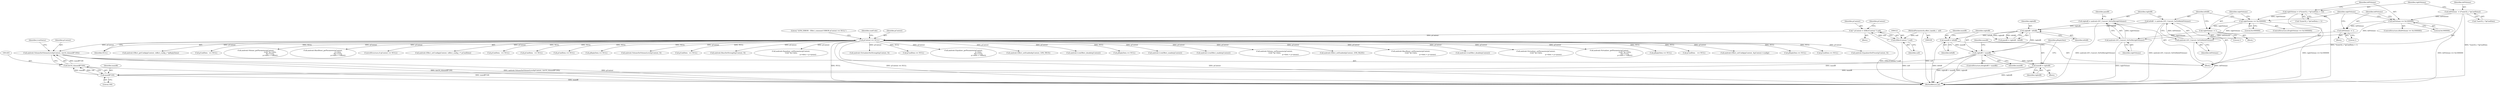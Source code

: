 digraph "0_Android_aeea52da00d210587fb3ed895de3d5f2e0264c88_4@pointer" {
"1001200" [label="(Call,android::VolumeSetVolumeLevel(pContext, (int16_t)(maxdB*100)))"];
"1000153" [label="(Call,pContext == NULL)"];
"1000118" [label="(Call,* pContext = (EffectContext *) self)"];
"1000120" [label="(Call,(EffectContext *) self)"];
"1000110" [label="(MethodParameterIn,effect_handle_t  self)"];
"1001202" [label="(Call,(int16_t)(maxdB*100))"];
"1001204" [label="(Call,maxdB*100)"];
"1001186" [label="(Call,rightdB > maxdB)"];
"1001179" [label="(Call,rightdB - leftdB)"];
"1001173" [label="(Call,rightdB = android::LVC_Convert_VolToDb(rightVolume))"];
"1001175" [label="(Call,android::LVC_Convert_VolToDb(rightVolume))"];
"1001162" [label="(Call,rightVolume == 0x1000000)"];
"1001145" [label="(Call,rightVolume = ((*((uint32_t *)pCmdData + 1))))"];
"1001166" [label="(Call,rightVolume -= 1)"];
"1001169" [label="(Call,leftdB  = android::LVC_Convert_VolToDb(leftVolume))"];
"1001171" [label="(Call,android::LVC_Convert_VolToDb(leftVolume))"];
"1001154" [label="(Call,leftVolume == 0x1000000)"];
"1001139" [label="(Call,leftVolume  = ((*(uint32_t *)pCmdData)))"];
"1001158" [label="(Call,leftVolume -= 1)"];
"1001182" [label="(Call,maxdB = leftdB)"];
"1001190" [label="(Call,maxdB = rightdB)"];
"1001192" [label="(Identifier,rightdB)"];
"1001206" [label="(Literal,100)"];
"1001159" [label="(Identifier,leftVolume)"];
"1001202" [label="(Call,(int16_t)(maxdB*100))"];
"1000212" [label="(Call,android::VirtualizerSetStrength(pContext, 0))"];
"1000695" [label="(Call,pCmdData == NULL)"];
"1000118" [label="(Call,* pContext = (EffectContext *) self)"];
"1001208" [label="(Identifier,LvmStatus)"];
"1000460" [label="(Call,android::Equalizer_getParameter(pContext,\n                                                             p->data,\n                                                             &p->vsize,\n                                                             p->data + voffset))"];
"1001171" [label="(Call,android::LVC_Convert_VolToDb(leftVolume))"];
"1001161" [label="(ControlStructure,if(rightVolume == 0x1000000))"];
"1001177" [label="(Call,pandB = rightdB - leftdB)"];
"1000843" [label="(Call,android::Effect_setEnabled(pContext, LVM_TRUE))"];
"1000950" [label="(Call,android::LvmEffect_disable(pContext))"];
"1001175" [label="(Call,android::LVC_Convert_VolToDb(rightVolume))"];
"1000850" [label="(Call,pReplyData == NULL)"];
"1000982" [label="(Call,android::LvmEffect_enable(pContext))"];
"1000116" [label="(Block,)"];
"1000154" [label="(Identifier,pContext)"];
"1001068" [label="(Call,android::LvmEffect_enable(pContext))"];
"1000800" [label="(Call,android::Volume_setParameter(pContext,\n (void *)p->data,\n                                                                 p->data + p->psize))"];
"1000873" [label="(Call,android::Effect_setEnabled(pContext, LVM_FALSE))"];
"1001157" [label="(Block,)"];
"1001204" [label="(Call,maxdB*100)"];
"1000581" [label="(Call,android::BassBoost_setParameter(pContext,\n (void *)p->data,\n                                                                    p->data + p->psize))"];
"1001140" [label="(Identifier,leftVolume)"];
"1001170" [label="(Identifier,leftdB)"];
"1001081" [label="(Block,)"];
"1001179" [label="(Call,rightdB - leftdB)"];
"1001166" [label="(Call,rightVolume -= 1)"];
"1001160" [label="(Literal,1)"];
"1001036" [label="(Call,android::LvmEffect_disable(pContext))"];
"1000120" [label="(Call,(EffectContext *) self)"];
"1000119" [label="(Identifier,pContext)"];
"1001168" [label="(Literal,1)"];
"1000672" [label="(Call,android::Virtualizer_setParameter(pContext,\n (void *)p->data,\n                                                                       p->data + p->psize))"];
"1001186" [label="(Call,rightdB > maxdB)"];
"1000433" [label="(Call,android::Virtualizer_getParameter(pContext,\n                                                               (void *)p->data,\n                                                               &p->vsize,\n                                                               p->data + voffset))"];
"1000168" [label="(Call,pReplyData == NULL)"];
"1001181" [label="(Identifier,leftdB)"];
"1001155" [label="(Identifier,leftVolume)"];
"1001172" [label="(Identifier,leftVolume)"];
"1000244" [label="(Call,pCmdData    == NULL)"];
"1001174" [label="(Identifier,rightdB)"];
"1000310" [label="(Call,android::Effect_setConfig(pContext, &pContext->config))"];
"1001185" [label="(ControlStructure,if(rightdB > maxdB))"];
"1001187" [label="(Identifier,rightdB)"];
"1000285" [label="(Call,pReplyData == NULL)"];
"1001108" [label="(Call,pCmdData == NULL)"];
"1001191" [label="(Identifier,maxdB)"];
"1001165" [label="(Block,)"];
"1000122" [label="(Identifier,self)"];
"1001147" [label="(Call,*((uint32_t *)pCmdData + 1))"];
"1001163" [label="(Identifier,rightVolume)"];
"1001184" [label="(Identifier,leftdB)"];
"1001189" [label="(Block,)"];
"1000222" [label="(Call,android::EqualizerSetPreset(pContext, 0))"];
"1000155" [label="(Identifier,NULL)"];
"1000303" [label="(Call,android::Effect_getConfig(pContext, (effect_config_t *)pReplyData))"];
"1000604" [label="(Call,pCmdData   == NULL)"];
"1000485" [label="(Call,android::Volume_getParameter(pContext,\n                                                          (void *)p->data,\n                                                          &p->vsize,\n                                                          p->data + voffset))"];
"1000110" [label="(MethodParameterIn,effect_handle_t  self)"];
"1001194" [label="(Identifier,pReplyData)"];
"1001167" [label="(Identifier,rightVolume)"];
"1001146" [label="(Identifier,rightVolume)"];
"1001183" [label="(Identifier,maxdB)"];
"1000153" [label="(Call,pContext == NULL)"];
"1001178" [label="(Identifier,pandB)"];
"1000127" [label="(Identifier,pContext)"];
"1001205" [label="(Identifier,maxdB)"];
"1001176" [label="(Identifier,rightVolume)"];
"1001260" [label="(MethodReturn,int)"];
"1000408" [label="(Call,android::BassBoost_getParameter(pContext,\n                                                             p->data,\n                                                             &p->vsize,\n                                                             p->data + voffset))"];
"1000152" [label="(ControlStructure,if (pContext == NULL))"];
"1000276" [label="(Call,android::Effect_setConfig(pContext, (effect_config_t *) pCmdData))"];
"1000524" [label="(Call,pCmdData   == NULL)"];
"1001153" [label="(ControlStructure,if(leftVolume == 0x1000000))"];
"1000158" [label="(Literal,\"\tLVM_ERROR : Effect_command ERROR pContext == NULL\")"];
"1000759" [label="(Call,pCmdData   == NULL)"];
"1001164" [label="(Literal,0x1000000)"];
"1000327" [label="(Call,pCmdData == NULL)"];
"1001201" [label="(Identifier,pContext)"];
"1001180" [label="(Identifier,rightdB)"];
"1001141" [label="(Call,*(uint32_t *)pCmdData)"];
"1001190" [label="(Call,maxdB = rightdB)"];
"1001169" [label="(Call,leftdB  = android::LVC_Convert_VolToDb(leftVolume))"];
"1001156" [label="(Literal,0x1000000)"];
"1001158" [label="(Call,leftVolume -= 1)"];
"1000820" [label="(Call,pReplyData == NULL)"];
"1001145" [label="(Call,rightVolume = ((*((uint32_t *)pCmdData + 1))))"];
"1000237" [label="(Call,android::VolumeSetVolumeLevel(pContext, 0))"];
"1001200" [label="(Call,android::VolumeSetVolumeLevel(pContext, (int16_t)(maxdB*100)))"];
"1001173" [label="(Call,rightdB = android::LVC_Convert_VolToDb(rightVolume))"];
"1001154" [label="(Call,leftVolume == 0x1000000)"];
"1001182" [label="(Call,maxdB = leftdB)"];
"1001139" [label="(Call,leftVolume  = ((*(uint32_t *)pCmdData)))"];
"1001162" [label="(Call,rightVolume == 0x1000000)"];
"1000163" [label="(Identifier,cmdCode)"];
"1000882" [label="(Call,pCmdData   == NULL)"];
"1000202" [label="(Call,android::BassSetStrength(pContext, 0))"];
"1000736" [label="(Call,android::Equalizer_setParameter(pContext,\n (void *)p->data,\n                                                                     p->data + p->psize))"];
"1001188" [label="(Identifier,maxdB)"];
"1001200" -> "1001081"  [label="AST: "];
"1001200" -> "1001202"  [label="CFG: "];
"1001201" -> "1001200"  [label="AST: "];
"1001202" -> "1001200"  [label="AST: "];
"1001208" -> "1001200"  [label="CFG: "];
"1001200" -> "1001260"  [label="DDG: (int16_t)(maxdB*100)"];
"1001200" -> "1001260"  [label="DDG: android::VolumeSetVolumeLevel(pContext, (int16_t)(maxdB*100))"];
"1001200" -> "1001260"  [label="DDG: pContext"];
"1000153" -> "1001200"  [label="DDG: pContext"];
"1001202" -> "1001200"  [label="DDG: maxdB*100"];
"1000153" -> "1000152"  [label="AST: "];
"1000153" -> "1000155"  [label="CFG: "];
"1000154" -> "1000153"  [label="AST: "];
"1000155" -> "1000153"  [label="AST: "];
"1000158" -> "1000153"  [label="CFG: "];
"1000163" -> "1000153"  [label="CFG: "];
"1000153" -> "1001260"  [label="DDG: NULL"];
"1000153" -> "1001260"  [label="DDG: pContext == NULL"];
"1000153" -> "1001260"  [label="DDG: pContext"];
"1000118" -> "1000153"  [label="DDG: pContext"];
"1000153" -> "1000168"  [label="DDG: NULL"];
"1000153" -> "1000202"  [label="DDG: pContext"];
"1000153" -> "1000212"  [label="DDG: pContext"];
"1000153" -> "1000222"  [label="DDG: pContext"];
"1000153" -> "1000237"  [label="DDG: pContext"];
"1000153" -> "1000244"  [label="DDG: NULL"];
"1000153" -> "1000276"  [label="DDG: pContext"];
"1000153" -> "1000285"  [label="DDG: NULL"];
"1000153" -> "1000303"  [label="DDG: pContext"];
"1000153" -> "1000310"  [label="DDG: pContext"];
"1000153" -> "1000327"  [label="DDG: NULL"];
"1000153" -> "1000408"  [label="DDG: pContext"];
"1000153" -> "1000433"  [label="DDG: pContext"];
"1000153" -> "1000460"  [label="DDG: pContext"];
"1000153" -> "1000485"  [label="DDG: pContext"];
"1000153" -> "1000524"  [label="DDG: NULL"];
"1000153" -> "1000581"  [label="DDG: pContext"];
"1000153" -> "1000604"  [label="DDG: NULL"];
"1000153" -> "1000672"  [label="DDG: pContext"];
"1000153" -> "1000695"  [label="DDG: NULL"];
"1000153" -> "1000736"  [label="DDG: pContext"];
"1000153" -> "1000759"  [label="DDG: NULL"];
"1000153" -> "1000800"  [label="DDG: pContext"];
"1000153" -> "1000820"  [label="DDG: NULL"];
"1000153" -> "1000843"  [label="DDG: pContext"];
"1000153" -> "1000850"  [label="DDG: NULL"];
"1000153" -> "1000873"  [label="DDG: pContext"];
"1000153" -> "1000882"  [label="DDG: NULL"];
"1000153" -> "1000950"  [label="DDG: pContext"];
"1000153" -> "1000982"  [label="DDG: pContext"];
"1000153" -> "1001036"  [label="DDG: pContext"];
"1000153" -> "1001068"  [label="DDG: pContext"];
"1000153" -> "1001108"  [label="DDG: NULL"];
"1000118" -> "1000116"  [label="AST: "];
"1000118" -> "1000120"  [label="CFG: "];
"1000119" -> "1000118"  [label="AST: "];
"1000120" -> "1000118"  [label="AST: "];
"1000127" -> "1000118"  [label="CFG: "];
"1000118" -> "1001260"  [label="DDG: (EffectContext *) self"];
"1000120" -> "1000118"  [label="DDG: self"];
"1000120" -> "1000122"  [label="CFG: "];
"1000121" -> "1000120"  [label="AST: "];
"1000122" -> "1000120"  [label="AST: "];
"1000120" -> "1001260"  [label="DDG: self"];
"1000110" -> "1000120"  [label="DDG: self"];
"1000110" -> "1000109"  [label="AST: "];
"1000110" -> "1001260"  [label="DDG: self"];
"1001202" -> "1001204"  [label="CFG: "];
"1001203" -> "1001202"  [label="AST: "];
"1001204" -> "1001202"  [label="AST: "];
"1001202" -> "1001260"  [label="DDG: maxdB*100"];
"1001204" -> "1001202"  [label="DDG: maxdB"];
"1001204" -> "1001202"  [label="DDG: 100"];
"1001204" -> "1001206"  [label="CFG: "];
"1001205" -> "1001204"  [label="AST: "];
"1001206" -> "1001204"  [label="AST: "];
"1001204" -> "1001260"  [label="DDG: maxdB"];
"1001186" -> "1001204"  [label="DDG: maxdB"];
"1001190" -> "1001204"  [label="DDG: maxdB"];
"1001186" -> "1001185"  [label="AST: "];
"1001186" -> "1001188"  [label="CFG: "];
"1001187" -> "1001186"  [label="AST: "];
"1001188" -> "1001186"  [label="AST: "];
"1001191" -> "1001186"  [label="CFG: "];
"1001194" -> "1001186"  [label="CFG: "];
"1001186" -> "1001260"  [label="DDG: rightdB > maxdB"];
"1001186" -> "1001260"  [label="DDG: rightdB"];
"1001179" -> "1001186"  [label="DDG: rightdB"];
"1001182" -> "1001186"  [label="DDG: maxdB"];
"1001186" -> "1001190"  [label="DDG: rightdB"];
"1001179" -> "1001177"  [label="AST: "];
"1001179" -> "1001181"  [label="CFG: "];
"1001180" -> "1001179"  [label="AST: "];
"1001181" -> "1001179"  [label="AST: "];
"1001177" -> "1001179"  [label="CFG: "];
"1001179" -> "1001177"  [label="DDG: rightdB"];
"1001179" -> "1001177"  [label="DDG: leftdB"];
"1001173" -> "1001179"  [label="DDG: rightdB"];
"1001169" -> "1001179"  [label="DDG: leftdB"];
"1001179" -> "1001182"  [label="DDG: leftdB"];
"1001173" -> "1001081"  [label="AST: "];
"1001173" -> "1001175"  [label="CFG: "];
"1001174" -> "1001173"  [label="AST: "];
"1001175" -> "1001173"  [label="AST: "];
"1001178" -> "1001173"  [label="CFG: "];
"1001173" -> "1001260"  [label="DDG: android::LVC_Convert_VolToDb(rightVolume)"];
"1001175" -> "1001173"  [label="DDG: rightVolume"];
"1001175" -> "1001176"  [label="CFG: "];
"1001176" -> "1001175"  [label="AST: "];
"1001175" -> "1001260"  [label="DDG: rightVolume"];
"1001162" -> "1001175"  [label="DDG: rightVolume"];
"1001166" -> "1001175"  [label="DDG: rightVolume"];
"1001162" -> "1001161"  [label="AST: "];
"1001162" -> "1001164"  [label="CFG: "];
"1001163" -> "1001162"  [label="AST: "];
"1001164" -> "1001162"  [label="AST: "];
"1001167" -> "1001162"  [label="CFG: "];
"1001170" -> "1001162"  [label="CFG: "];
"1001162" -> "1001260"  [label="DDG: rightVolume == 0x1000000"];
"1001145" -> "1001162"  [label="DDG: rightVolume"];
"1001162" -> "1001166"  [label="DDG: rightVolume"];
"1001145" -> "1001081"  [label="AST: "];
"1001145" -> "1001147"  [label="CFG: "];
"1001146" -> "1001145"  [label="AST: "];
"1001147" -> "1001145"  [label="AST: "];
"1001155" -> "1001145"  [label="CFG: "];
"1001145" -> "1001260"  [label="DDG: *((uint32_t *)pCmdData + 1)"];
"1001166" -> "1001165"  [label="AST: "];
"1001166" -> "1001168"  [label="CFG: "];
"1001167" -> "1001166"  [label="AST: "];
"1001168" -> "1001166"  [label="AST: "];
"1001170" -> "1001166"  [label="CFG: "];
"1001169" -> "1001081"  [label="AST: "];
"1001169" -> "1001171"  [label="CFG: "];
"1001170" -> "1001169"  [label="AST: "];
"1001171" -> "1001169"  [label="AST: "];
"1001174" -> "1001169"  [label="CFG: "];
"1001169" -> "1001260"  [label="DDG: android::LVC_Convert_VolToDb(leftVolume)"];
"1001171" -> "1001169"  [label="DDG: leftVolume"];
"1001171" -> "1001172"  [label="CFG: "];
"1001172" -> "1001171"  [label="AST: "];
"1001171" -> "1001260"  [label="DDG: leftVolume"];
"1001154" -> "1001171"  [label="DDG: leftVolume"];
"1001158" -> "1001171"  [label="DDG: leftVolume"];
"1001154" -> "1001153"  [label="AST: "];
"1001154" -> "1001156"  [label="CFG: "];
"1001155" -> "1001154"  [label="AST: "];
"1001156" -> "1001154"  [label="AST: "];
"1001159" -> "1001154"  [label="CFG: "];
"1001163" -> "1001154"  [label="CFG: "];
"1001154" -> "1001260"  [label="DDG: leftVolume == 0x1000000"];
"1001139" -> "1001154"  [label="DDG: leftVolume"];
"1001154" -> "1001158"  [label="DDG: leftVolume"];
"1001139" -> "1001081"  [label="AST: "];
"1001139" -> "1001141"  [label="CFG: "];
"1001140" -> "1001139"  [label="AST: "];
"1001141" -> "1001139"  [label="AST: "];
"1001146" -> "1001139"  [label="CFG: "];
"1001139" -> "1001260"  [label="DDG: *(uint32_t *)pCmdData"];
"1001158" -> "1001157"  [label="AST: "];
"1001158" -> "1001160"  [label="CFG: "];
"1001159" -> "1001158"  [label="AST: "];
"1001160" -> "1001158"  [label="AST: "];
"1001163" -> "1001158"  [label="CFG: "];
"1001182" -> "1001081"  [label="AST: "];
"1001182" -> "1001184"  [label="CFG: "];
"1001183" -> "1001182"  [label="AST: "];
"1001184" -> "1001182"  [label="AST: "];
"1001187" -> "1001182"  [label="CFG: "];
"1001182" -> "1001260"  [label="DDG: leftdB"];
"1001190" -> "1001189"  [label="AST: "];
"1001190" -> "1001192"  [label="CFG: "];
"1001191" -> "1001190"  [label="AST: "];
"1001192" -> "1001190"  [label="AST: "];
"1001194" -> "1001190"  [label="CFG: "];
"1001190" -> "1001260"  [label="DDG: rightdB"];
}
